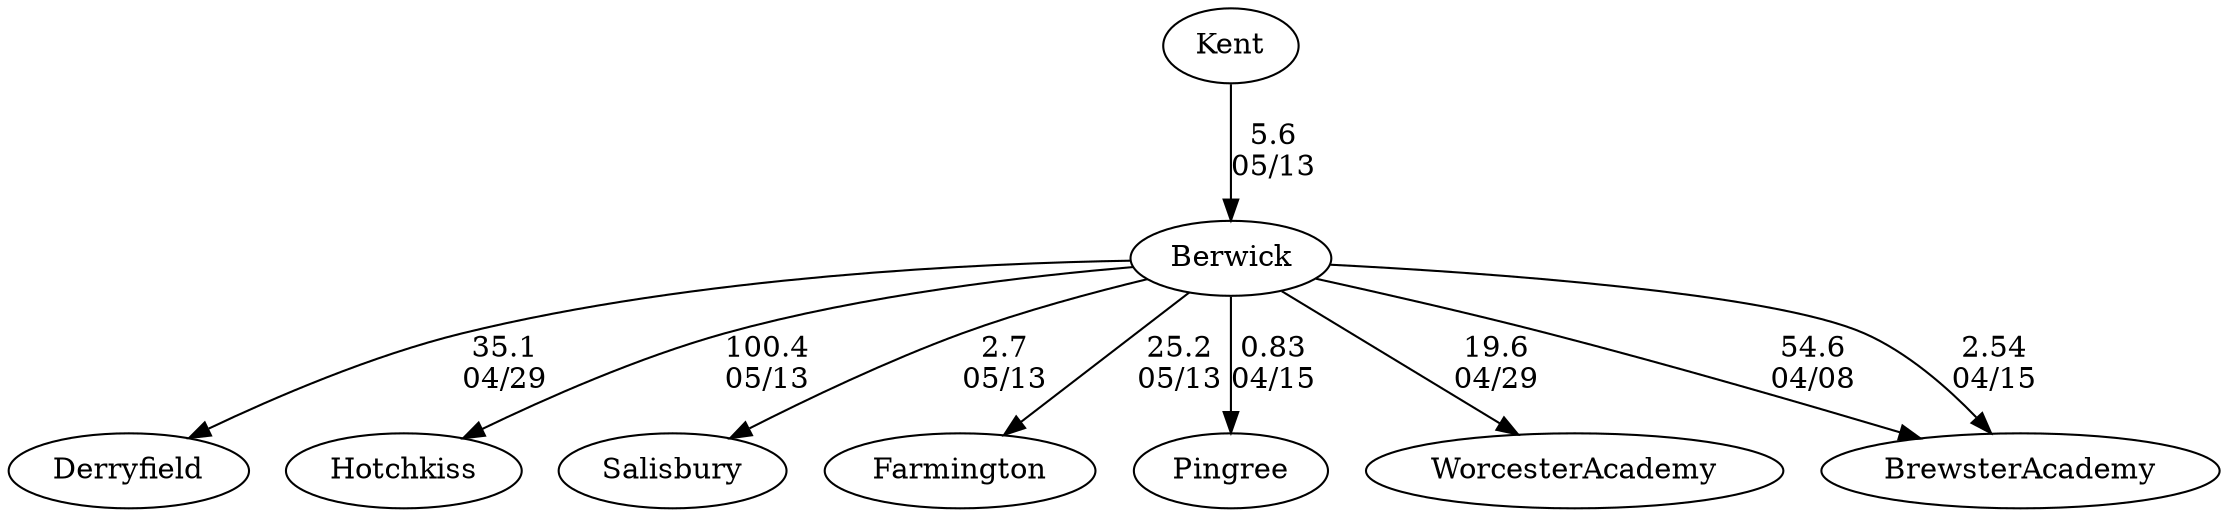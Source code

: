 digraph boys2foursBerwick {Derryfield [URL="boys2foursBerwickDerryfield.html"];Berwick [URL="boys2foursBerwickBerwick.html"];Hotchkiss [URL="boys2foursBerwickHotchkiss.html"];Salisbury [URL="boys2foursBerwickSalisbury.html"];Farmington [URL="boys2foursBerwickFarmington.html"];Pingree [URL="boys2foursBerwickPingree.html"];Kent [URL="boys2foursBerwickKent.html"];WorcesterAcademy [URL="boys2foursBerwickWorcesterAcademy.html"];BrewsterAcademy [URL="boys2foursBerwickBrewsterAcademy.html"];Kent -> Berwick[label="5.6
05/13", weight="95", tooltip="NEIRA,Kent Invitational			
Distance: 1500m Conditions: Conditions varied a lot during the races. Mostly a head crosswind, sometimes gusting over 15mph Comments: Great day of racing. The wind changed quite a bit during the day, but it was fair racing in windy conditions. Thank you to all the teams that raced today!
None", URL="http://www.row2k.com/results/resultspage.cfm?UID=4A9881B1D8670B3CE7C48DAA19322EE5&cat=5", random="random"]; 
Berwick -> Salisbury[label="2.7
05/13", weight="98", tooltip="NEIRA,Kent Invitational			
Distance: 1500m Conditions: Conditions varied a lot during the races. Mostly a head crosswind, sometimes gusting over 15mph Comments: Great day of racing. The wind changed quite a bit during the day, but it was fair racing in windy conditions. Thank you to all the teams that raced today!
None", URL="http://www.row2k.com/results/resultspage.cfm?UID=4A9881B1D8670B3CE7C48DAA19322EE5&cat=5", random="random"]; 
Berwick -> Farmington[label="25.2
05/13", weight="75", tooltip="NEIRA,Kent Invitational			
Distance: 1500m Conditions: Conditions varied a lot during the races. Mostly a head crosswind, sometimes gusting over 15mph Comments: Great day of racing. The wind changed quite a bit during the day, but it was fair racing in windy conditions. Thank you to all the teams that raced today!
None", URL="http://www.row2k.com/results/resultspage.cfm?UID=4A9881B1D8670B3CE7C48DAA19322EE5&cat=5", random="random"]; 
Berwick -> Hotchkiss[label="100.4
05/13", weight="0", tooltip="NEIRA,Kent Invitational			
Distance: 1500m Conditions: Conditions varied a lot during the races. Mostly a head crosswind, sometimes gusting over 15mph Comments: Great day of racing. The wind changed quite a bit during the day, but it was fair racing in windy conditions. Thank you to all the teams that raced today!
None", URL="http://www.row2k.com/results/resultspage.cfm?UID=4A9881B1D8670B3CE7C48DAA19322EE5&cat=5", random="random"]; 
Berwick -> BrewsterAcademy[label="54.6
04/08", weight="46", tooltip="NEIRA Boys & Girls Fours,Berwick Academy vs. Brewster Academy			
Distance: Berwick Conditions: Strong head wind gusts in the first 700 meters of the race creating some chop, but generally clean conditions for early April racing. Slightly increasing wind as races progressed. Comments: Race order was Girls 1V, Boys 2V, Girls 2V*,Boys 3V, & Boys 1V**
*Please note that the Girls 2V should be considered an exhibition as there were Varsity rowers to fill out the line-ups to give younger rowers the chance to race.
**Berwick suffered breakage before the race (which could not be mended on the water), so they raced without steering.
None", URL="http://www.row2k.com/results/resultspage.cfm?UID=1244AED6B039578134601B7558C99C9B&cat=5", random="random"]; 
Berwick -> Pingree[label="0.83
04/15", weight="100", tooltip="NEIRA Boys & Girls Fours,Pingree, Berwick, Brewster			
Conditions: Light headwind
None", URL="http://www.row2k.com/results/resultspage.cfm?UID=2F376EE0860B29D1BF51C1CB9BB6CE32&cat=5", random="random"]; 
Berwick -> BrewsterAcademy[label="2.54
04/15", weight="98", tooltip="NEIRA Boys & Girls Fours,Pingree, Berwick, Brewster			
Conditions: Light headwind
None", URL="http://www.row2k.com/results/resultspage.cfm?UID=2F376EE0860B29D1BF51C1CB9BB6CE32&cat=5", random="random"]; 
Berwick -> WorcesterAcademy[label="19.6
04/29", weight="81", tooltip="NEIRA Boys & Girls Fours,Worcester Academy vs Berwick Academy, Derryfield School			
Distance: 1500 Conditions: Overcast, minimal chop, light cross course breeze. Comments: A special thanks to Paul CarabilloÂ for refereeing the race, especially given the weather.
None", URL="http://www.row2k.com/results/resultspage.cfm?UID=FAD05B063C858AB1D7B5356918D34288&cat=5", random="random"]; 
Berwick -> Derryfield[label="35.1
04/29", weight="65", tooltip="NEIRA Boys & Girls Fours,Worcester Academy vs Berwick Academy, Derryfield School			
Distance: 1500 Conditions: Overcast, minimal chop, light cross course breeze. Comments: A special thanks to Paul CarabilloÂ for refereeing the race, especially given the weather.
None", URL="http://www.row2k.com/results/resultspage.cfm?UID=FAD05B063C858AB1D7B5356918D34288&cat=5", random="random"]}